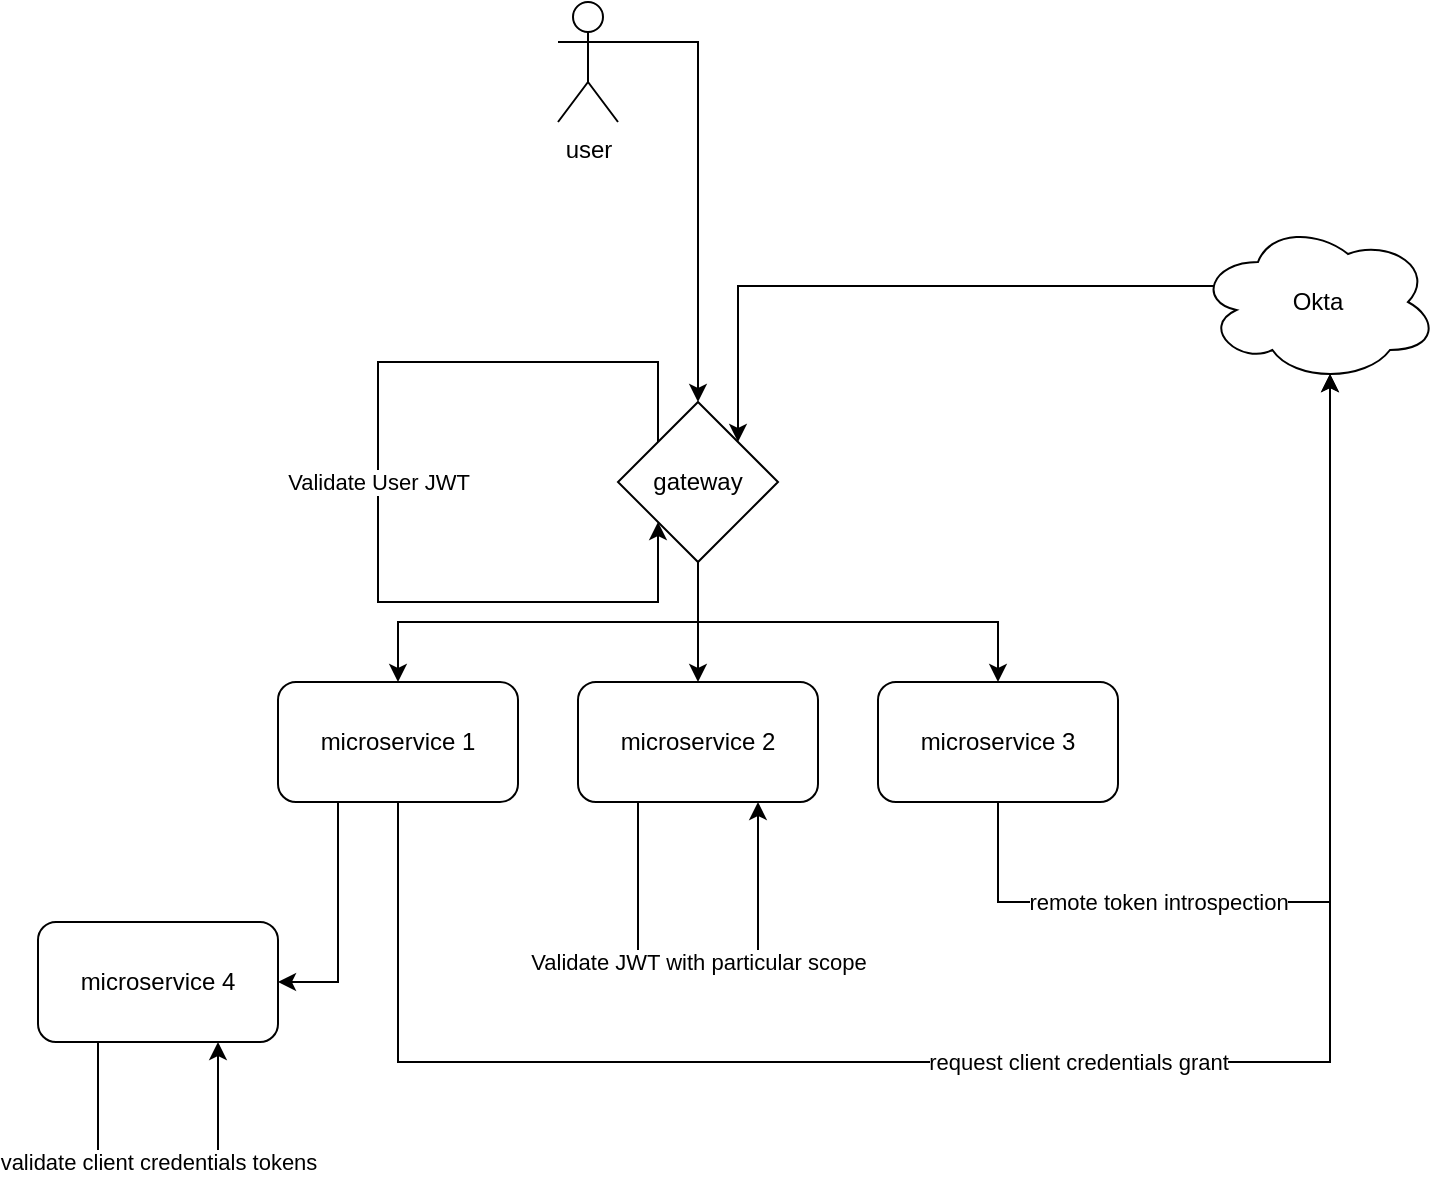 <mxfile version="15.8.3" type="github">
  <diagram id="290As5Wlc3rfg6Whu8p7" name="Page-1">
    <mxGraphModel dx="1226" dy="1053" grid="1" gridSize="10" guides="1" tooltips="1" connect="1" arrows="1" fold="1" page="1" pageScale="1" pageWidth="850" pageHeight="1100" math="0" shadow="0">
      <root>
        <mxCell id="0" />
        <mxCell id="1" parent="0" />
        <mxCell id="-fuBTRNTmQIIXSDXiSf4-8" style="edgeStyle=orthogonalEdgeStyle;rounded=0;orthogonalLoop=1;jettySize=auto;html=1;exitX=1;exitY=0.333;exitDx=0;exitDy=0;exitPerimeter=0;entryX=0.5;entryY=0;entryDx=0;entryDy=0;" edge="1" parent="1" source="QCJCobPRxYdbbXl_IZjL-1" target="QCJCobPRxYdbbXl_IZjL-3">
          <mxGeometry relative="1" as="geometry" />
        </mxCell>
        <mxCell id="QCJCobPRxYdbbXl_IZjL-1" value="user" style="shape=umlActor;verticalLabelPosition=bottom;verticalAlign=top;html=1;outlineConnect=0;" parent="1" vertex="1">
          <mxGeometry x="310" y="50" width="30" height="60" as="geometry" />
        </mxCell>
        <mxCell id="QCJCobPRxYdbbXl_IZjL-9" style="edgeStyle=orthogonalEdgeStyle;rounded=0;orthogonalLoop=1;jettySize=auto;html=1;exitX=0.5;exitY=1;exitDx=0;exitDy=0;" parent="1" source="QCJCobPRxYdbbXl_IZjL-3" target="QCJCobPRxYdbbXl_IZjL-4" edge="1">
          <mxGeometry relative="1" as="geometry" />
        </mxCell>
        <mxCell id="QCJCobPRxYdbbXl_IZjL-10" style="edgeStyle=orthogonalEdgeStyle;rounded=0;orthogonalLoop=1;jettySize=auto;html=1;exitX=0.5;exitY=1;exitDx=0;exitDy=0;" parent="1" source="QCJCobPRxYdbbXl_IZjL-3" target="QCJCobPRxYdbbXl_IZjL-5" edge="1">
          <mxGeometry relative="1" as="geometry" />
        </mxCell>
        <mxCell id="QCJCobPRxYdbbXl_IZjL-11" style="edgeStyle=orthogonalEdgeStyle;rounded=0;orthogonalLoop=1;jettySize=auto;html=1;exitX=0.5;exitY=1;exitDx=0;exitDy=0;" parent="1" source="QCJCobPRxYdbbXl_IZjL-3" target="QCJCobPRxYdbbXl_IZjL-6" edge="1">
          <mxGeometry relative="1" as="geometry" />
        </mxCell>
        <mxCell id="QCJCobPRxYdbbXl_IZjL-3" value="gateway" style="rhombus;whiteSpace=wrap;html=1;" parent="1" vertex="1">
          <mxGeometry x="340" y="250" width="80" height="80" as="geometry" />
        </mxCell>
        <mxCell id="QCJCobPRxYdbbXl_IZjL-18" value="request client credentials grant" style="edgeStyle=orthogonalEdgeStyle;rounded=0;orthogonalLoop=1;jettySize=auto;html=1;exitX=0.5;exitY=1;exitDx=0;exitDy=0;entryX=0.55;entryY=0.95;entryDx=0;entryDy=0;entryPerimeter=0;" parent="1" source="QCJCobPRxYdbbXl_IZjL-4" target="QCJCobPRxYdbbXl_IZjL-13" edge="1">
          <mxGeometry relative="1" as="geometry">
            <Array as="points">
              <mxPoint x="230" y="580" />
              <mxPoint x="696" y="580" />
            </Array>
          </mxGeometry>
        </mxCell>
        <mxCell id="QCJCobPRxYdbbXl_IZjL-20" style="edgeStyle=orthogonalEdgeStyle;rounded=0;orthogonalLoop=1;jettySize=auto;html=1;exitX=0.25;exitY=1;exitDx=0;exitDy=0;entryX=1;entryY=0.5;entryDx=0;entryDy=0;" parent="1" source="QCJCobPRxYdbbXl_IZjL-4" target="QCJCobPRxYdbbXl_IZjL-7" edge="1">
          <mxGeometry relative="1" as="geometry" />
        </mxCell>
        <mxCell id="QCJCobPRxYdbbXl_IZjL-4" value="microservice 1" style="rounded=1;whiteSpace=wrap;html=1;" parent="1" vertex="1">
          <mxGeometry x="170" y="390" width="120" height="60" as="geometry" />
        </mxCell>
        <mxCell id="QCJCobPRxYdbbXl_IZjL-5" value="microservice 2" style="rounded=1;whiteSpace=wrap;html=1;" parent="1" vertex="1">
          <mxGeometry x="320" y="390" width="120" height="60" as="geometry" />
        </mxCell>
        <mxCell id="QCJCobPRxYdbbXl_IZjL-17" value="remote token introspection" style="edgeStyle=orthogonalEdgeStyle;rounded=0;orthogonalLoop=1;jettySize=auto;html=1;exitX=0.5;exitY=1;exitDx=0;exitDy=0;entryX=0.55;entryY=0.95;entryDx=0;entryDy=0;entryPerimeter=0;" parent="1" source="QCJCobPRxYdbbXl_IZjL-6" target="QCJCobPRxYdbbXl_IZjL-13" edge="1">
          <mxGeometry x="-0.458" relative="1" as="geometry">
            <Array as="points">
              <mxPoint x="530" y="500" />
              <mxPoint x="696" y="500" />
            </Array>
            <mxPoint as="offset" />
          </mxGeometry>
        </mxCell>
        <mxCell id="QCJCobPRxYdbbXl_IZjL-6" value="microservice 3" style="rounded=1;whiteSpace=wrap;html=1;" parent="1" vertex="1">
          <mxGeometry x="470" y="390" width="120" height="60" as="geometry" />
        </mxCell>
        <mxCell id="QCJCobPRxYdbbXl_IZjL-7" value="microservice 4" style="rounded=1;whiteSpace=wrap;html=1;" parent="1" vertex="1">
          <mxGeometry x="50" y="510" width="120" height="60" as="geometry" />
        </mxCell>
        <mxCell id="QCJCobPRxYdbbXl_IZjL-15" style="edgeStyle=orthogonalEdgeStyle;rounded=0;orthogonalLoop=1;jettySize=auto;html=1;exitX=0.07;exitY=0.4;exitDx=0;exitDy=0;exitPerimeter=0;entryX=1;entryY=0;entryDx=0;entryDy=0;" parent="1" source="QCJCobPRxYdbbXl_IZjL-13" target="QCJCobPRxYdbbXl_IZjL-3" edge="1">
          <mxGeometry relative="1" as="geometry">
            <Array as="points">
              <mxPoint x="400" y="192" />
            </Array>
          </mxGeometry>
        </mxCell>
        <mxCell id="QCJCobPRxYdbbXl_IZjL-13" value="Okta" style="ellipse;shape=cloud;whiteSpace=wrap;html=1;" parent="1" vertex="1">
          <mxGeometry x="630" y="160" width="120" height="80" as="geometry" />
        </mxCell>
        <mxCell id="-fuBTRNTmQIIXSDXiSf4-2" value="Validate User JWT" style="edgeStyle=orthogonalEdgeStyle;rounded=0;orthogonalLoop=1;jettySize=auto;html=1;exitX=0;exitY=0;exitDx=0;exitDy=0;entryX=0;entryY=1;entryDx=0;entryDy=0;" edge="1" parent="1" source="QCJCobPRxYdbbXl_IZjL-3" target="QCJCobPRxYdbbXl_IZjL-3">
          <mxGeometry relative="1" as="geometry">
            <Array as="points">
              <mxPoint x="360" y="230" />
              <mxPoint x="220" y="230" />
              <mxPoint x="220" y="350" />
              <mxPoint x="360" y="350" />
            </Array>
          </mxGeometry>
        </mxCell>
        <mxCell id="-fuBTRNTmQIIXSDXiSf4-3" value="Validate JWT with particular scope" style="edgeStyle=orthogonalEdgeStyle;rounded=0;orthogonalLoop=1;jettySize=auto;html=1;exitX=0.25;exitY=1;exitDx=0;exitDy=0;entryX=0.75;entryY=1;entryDx=0;entryDy=0;" edge="1" parent="1" source="QCJCobPRxYdbbXl_IZjL-5" target="QCJCobPRxYdbbXl_IZjL-5">
          <mxGeometry relative="1" as="geometry">
            <Array as="points">
              <mxPoint x="350" y="530" />
              <mxPoint x="410" y="530" />
            </Array>
          </mxGeometry>
        </mxCell>
        <mxCell id="-fuBTRNTmQIIXSDXiSf4-4" value="validate client credentials tokens" style="edgeStyle=orthogonalEdgeStyle;rounded=0;orthogonalLoop=1;jettySize=auto;html=1;exitX=0.25;exitY=1;exitDx=0;exitDy=0;entryX=0.75;entryY=1;entryDx=0;entryDy=0;" edge="1" parent="1" source="QCJCobPRxYdbbXl_IZjL-7" target="QCJCobPRxYdbbXl_IZjL-7">
          <mxGeometry relative="1" as="geometry">
            <Array as="points">
              <mxPoint x="80" y="630" />
              <mxPoint x="140" y="630" />
            </Array>
          </mxGeometry>
        </mxCell>
      </root>
    </mxGraphModel>
  </diagram>
</mxfile>
